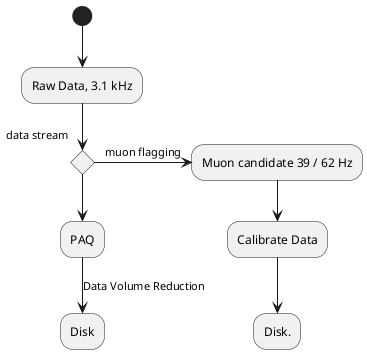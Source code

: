 @startuml
(*) --> "Raw Data, 3.1 kHz"

if "data stream" then
        --> "PAQ"
        --> [Data Volume Reduction] "Disk"
        '-right-> (*)
else
        -> [muon flagging] "Muon candidate 39 / 62 Hz"
       
        --> "Calibrate Data"

        --> "Disk."

endif


@enduml



